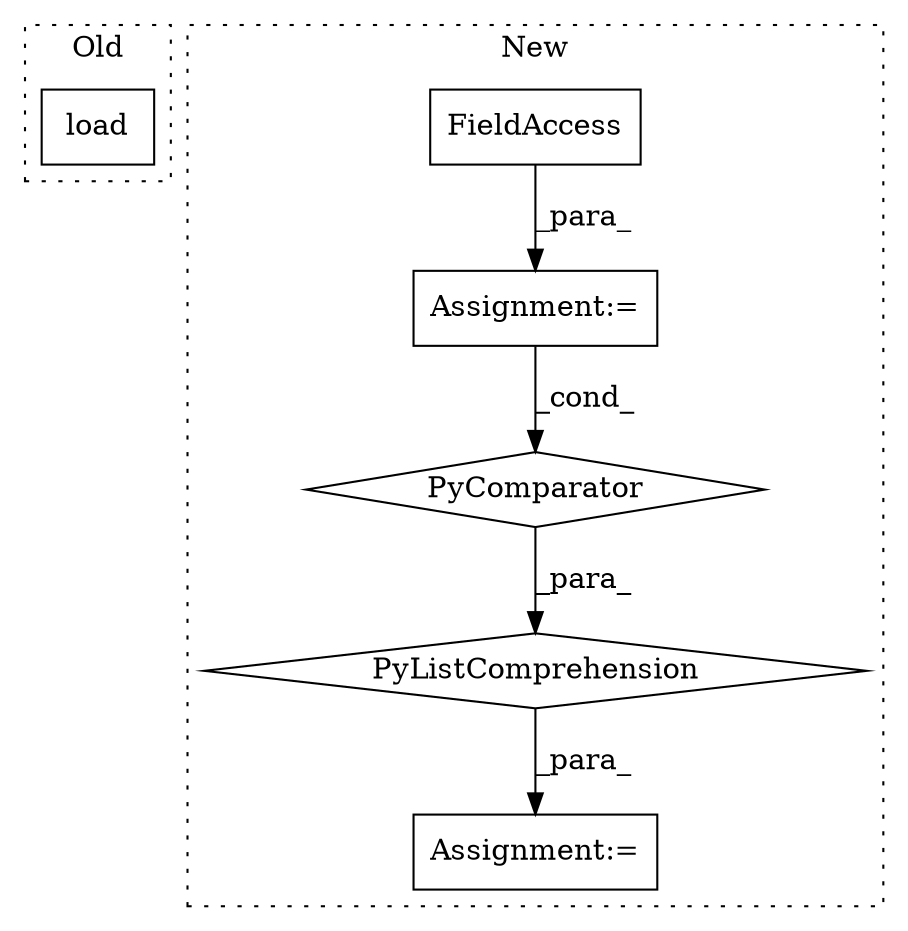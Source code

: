 digraph G {
subgraph cluster0 {
1 [label="load" a="32" s="5576" l="6" shape="box"];
label = "Old";
style="dotted";
}
subgraph cluster1 {
2 [label="PyListComprehension" a="109" s="5500" l="123" shape="diamond"];
3 [label="Assignment:=" a="7" s="5584" l="31" shape="box"];
4 [label="PyComparator" a="113" s="5584" l="31" shape="diamond"];
5 [label="Assignment:=" a="7" s="5486" l="14" shape="box"];
6 [label="FieldAccess" a="22" s="5595" l="11" shape="box"];
label = "New";
style="dotted";
}
2 -> 5 [label="_para_"];
3 -> 4 [label="_cond_"];
4 -> 2 [label="_para_"];
6 -> 3 [label="_para_"];
}